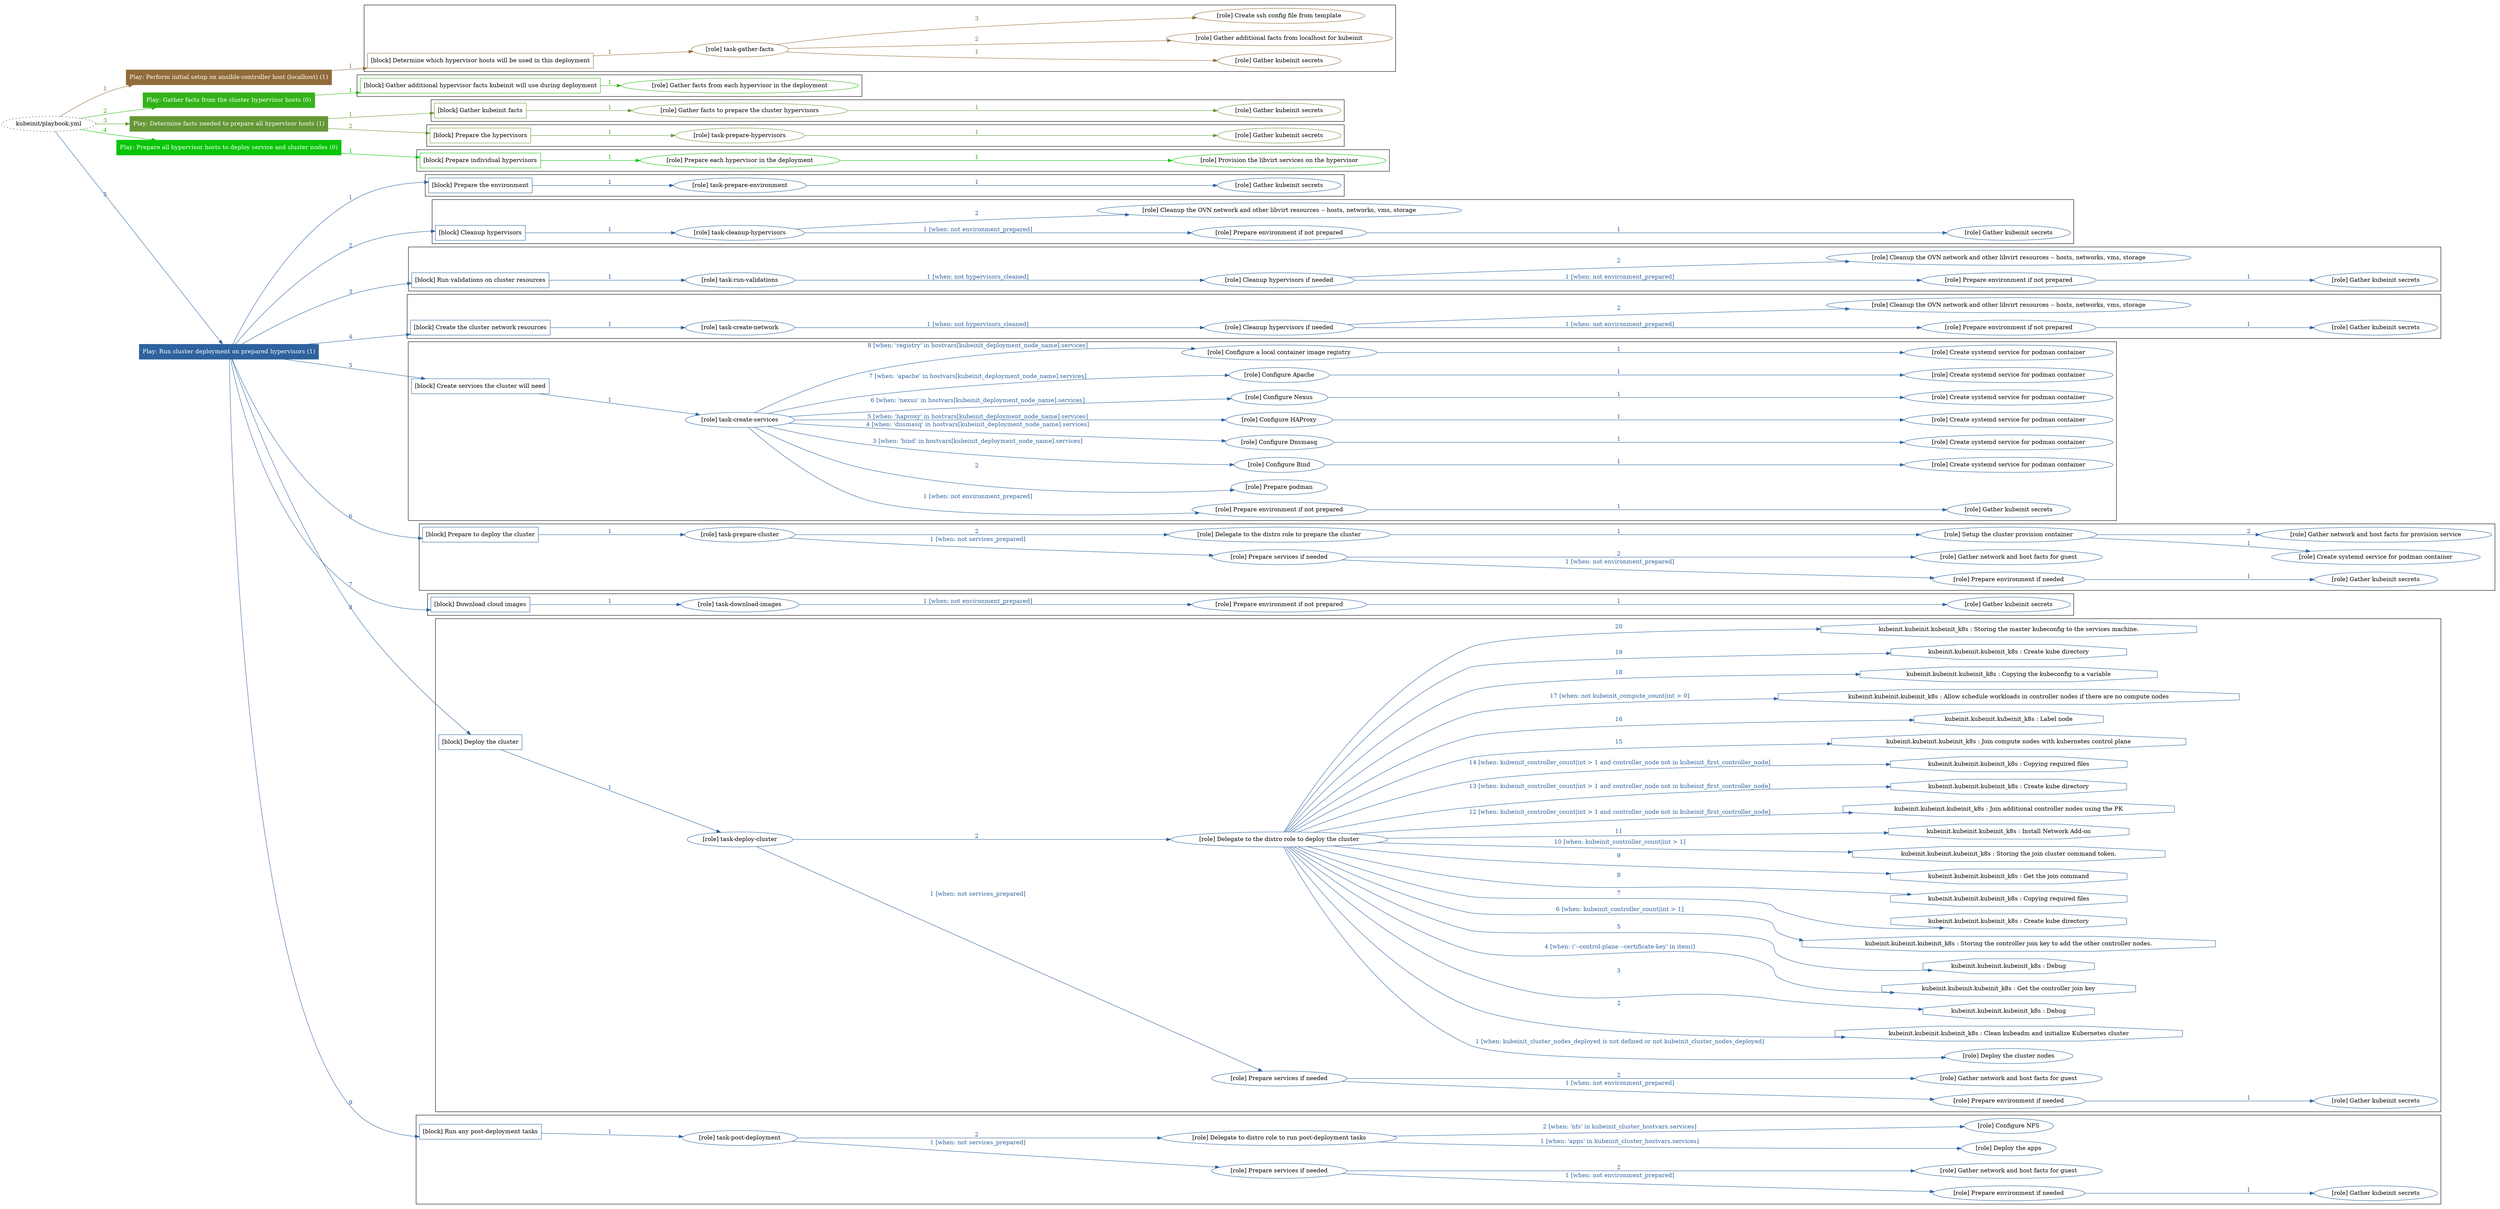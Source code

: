 digraph {
	graph [concentrate=true ordering=in rankdir=LR ratio=fill]
	edge [esep=5 sep=10]
	"kubeinit/playbook.yml" [URL="/home/runner/work/kubeinit/kubeinit/kubeinit/playbook.yml" id=playbook_2669ff1b style=dotted]
	"kubeinit/playbook.yml" -> play_a4f8f4b4 [label="1 " color="#916c3b" fontcolor="#916c3b" id=edge_131df499 labeltooltip="1 " tooltip="1 "]
	subgraph "Play: Perform initial setup on ansible-controller host (localhost) (1)" {
		play_a4f8f4b4 [label="Play: Perform initial setup on ansible-controller host (localhost) (1)" URL="/home/runner/work/kubeinit/kubeinit/kubeinit/playbook.yml" color="#916c3b" fontcolor="#ffffff" id=play_a4f8f4b4 shape=box style=filled tooltip=localhost]
		play_a4f8f4b4 -> block_b06a0865 [label=1 color="#916c3b" fontcolor="#916c3b" id=edge_687eb949 labeltooltip=1 tooltip=1]
		subgraph cluster_block_b06a0865 {
			block_b06a0865 [label="[block] Determine which hypervisor hosts will be used in this deployment" URL="/home/runner/work/kubeinit/kubeinit/kubeinit/playbook.yml" color="#916c3b" id=block_b06a0865 labeltooltip="Determine which hypervisor hosts will be used in this deployment" shape=box tooltip="Determine which hypervisor hosts will be used in this deployment"]
			block_b06a0865 -> role_19dff5d3 [label="1 " color="#916c3b" fontcolor="#916c3b" id=edge_c2cc7034 labeltooltip="1 " tooltip="1 "]
			subgraph "task-gather-facts" {
				role_19dff5d3 [label="[role] task-gather-facts" URL="/home/runner/work/kubeinit/kubeinit/kubeinit/playbook.yml" color="#916c3b" id=role_19dff5d3 tooltip="task-gather-facts"]
				role_19dff5d3 -> role_ca88db0f [label="1 " color="#916c3b" fontcolor="#916c3b" id=edge_1b339a24 labeltooltip="1 " tooltip="1 "]
				subgraph "Gather kubeinit secrets" {
					role_ca88db0f [label="[role] Gather kubeinit secrets" URL="/home/runner/.ansible/collections/ansible_collections/kubeinit/kubeinit/roles/kubeinit_prepare/tasks/build_hypervisors_group.yml" color="#916c3b" id=role_ca88db0f tooltip="Gather kubeinit secrets"]
				}
				role_19dff5d3 -> role_558fa389 [label="2 " color="#916c3b" fontcolor="#916c3b" id=edge_fb09adc7 labeltooltip="2 " tooltip="2 "]
				subgraph "Gather additional facts from localhost for kubeinit" {
					role_558fa389 [label="[role] Gather additional facts from localhost for kubeinit" URL="/home/runner/.ansible/collections/ansible_collections/kubeinit/kubeinit/roles/kubeinit_prepare/tasks/build_hypervisors_group.yml" color="#916c3b" id=role_558fa389 tooltip="Gather additional facts from localhost for kubeinit"]
				}
				role_19dff5d3 -> role_96118f9f [label="3 " color="#916c3b" fontcolor="#916c3b" id=edge_ebf237ff labeltooltip="3 " tooltip="3 "]
				subgraph "Create ssh config file from template" {
					role_96118f9f [label="[role] Create ssh config file from template" URL="/home/runner/.ansible/collections/ansible_collections/kubeinit/kubeinit/roles/kubeinit_prepare/tasks/build_hypervisors_group.yml" color="#916c3b" id=role_96118f9f tooltip="Create ssh config file from template"]
				}
			}
		}
	}
	"kubeinit/playbook.yml" -> play_1f068a47 [label="2 " color="#34b319" fontcolor="#34b319" id=edge_8ab0b066 labeltooltip="2 " tooltip="2 "]
	subgraph "Play: Gather facts from the cluster hypervisor hosts (0)" {
		play_1f068a47 [label="Play: Gather facts from the cluster hypervisor hosts (0)" URL="/home/runner/work/kubeinit/kubeinit/kubeinit/playbook.yml" color="#34b319" fontcolor="#ffffff" id=play_1f068a47 shape=box style=filled tooltip="Play: Gather facts from the cluster hypervisor hosts (0)"]
		play_1f068a47 -> block_20eb6c0a [label=1 color="#34b319" fontcolor="#34b319" id=edge_caba9ae4 labeltooltip=1 tooltip=1]
		subgraph cluster_block_20eb6c0a {
			block_20eb6c0a [label="[block] Gather additional hypervisor facts kubeinit will use during deployment" URL="/home/runner/work/kubeinit/kubeinit/kubeinit/playbook.yml" color="#34b319" id=block_20eb6c0a labeltooltip="Gather additional hypervisor facts kubeinit will use during deployment" shape=box tooltip="Gather additional hypervisor facts kubeinit will use during deployment"]
			block_20eb6c0a -> role_0b61c2a7 [label="1 " color="#34b319" fontcolor="#34b319" id=edge_fc5df4b7 labeltooltip="1 " tooltip="1 "]
			subgraph "Gather facts from each hypervisor in the deployment" {
				role_0b61c2a7 [label="[role] Gather facts from each hypervisor in the deployment" URL="/home/runner/work/kubeinit/kubeinit/kubeinit/playbook.yml" color="#34b319" id=role_0b61c2a7 tooltip="Gather facts from each hypervisor in the deployment"]
			}
		}
	}
	"kubeinit/playbook.yml" -> play_ef14c21a [label="3 " color="#649735" fontcolor="#649735" id=edge_e4c089f0 labeltooltip="3 " tooltip="3 "]
	subgraph "Play: Determine facts needed to prepare all hypervisor hosts (1)" {
		play_ef14c21a [label="Play: Determine facts needed to prepare all hypervisor hosts (1)" URL="/home/runner/work/kubeinit/kubeinit/kubeinit/playbook.yml" color="#649735" fontcolor="#ffffff" id=play_ef14c21a shape=box style=filled tooltip=localhost]
		play_ef14c21a -> block_56635e34 [label=1 color="#649735" fontcolor="#649735" id=edge_a67a5dfb labeltooltip=1 tooltip=1]
		subgraph cluster_block_56635e34 {
			block_56635e34 [label="[block] Gather kubeinit facts" URL="/home/runner/work/kubeinit/kubeinit/kubeinit/playbook.yml" color="#649735" id=block_56635e34 labeltooltip="Gather kubeinit facts" shape=box tooltip="Gather kubeinit facts"]
			block_56635e34 -> role_2cc8d267 [label="1 " color="#649735" fontcolor="#649735" id=edge_9f51fe9a labeltooltip="1 " tooltip="1 "]
			subgraph "Gather facts to prepare the cluster hypervisors" {
				role_2cc8d267 [label="[role] Gather facts to prepare the cluster hypervisors" URL="/home/runner/work/kubeinit/kubeinit/kubeinit/playbook.yml" color="#649735" id=role_2cc8d267 tooltip="Gather facts to prepare the cluster hypervisors"]
				role_2cc8d267 -> role_49158c66 [label="1 " color="#649735" fontcolor="#649735" id=edge_9d26f16f labeltooltip="1 " tooltip="1 "]
				subgraph "Gather kubeinit secrets" {
					role_49158c66 [label="[role] Gather kubeinit secrets" URL="/home/runner/.ansible/collections/ansible_collections/kubeinit/kubeinit/roles/kubeinit_prepare/tasks/gather_kubeinit_facts.yml" color="#649735" id=role_49158c66 tooltip="Gather kubeinit secrets"]
				}
			}
		}
		play_ef14c21a -> block_d40b6f88 [label=2 color="#649735" fontcolor="#649735" id=edge_f38abafa labeltooltip=2 tooltip=2]
		subgraph cluster_block_d40b6f88 {
			block_d40b6f88 [label="[block] Prepare the hypervisors" URL="/home/runner/work/kubeinit/kubeinit/kubeinit/playbook.yml" color="#649735" id=block_d40b6f88 labeltooltip="Prepare the hypervisors" shape=box tooltip="Prepare the hypervisors"]
			block_d40b6f88 -> role_7427a4ee [label="1 " color="#649735" fontcolor="#649735" id=edge_e0a66ac0 labeltooltip="1 " tooltip="1 "]
			subgraph "task-prepare-hypervisors" {
				role_7427a4ee [label="[role] task-prepare-hypervisors" URL="/home/runner/work/kubeinit/kubeinit/kubeinit/playbook.yml" color="#649735" id=role_7427a4ee tooltip="task-prepare-hypervisors"]
				role_7427a4ee -> role_b529be2e [label="1 " color="#649735" fontcolor="#649735" id=edge_664e07e4 labeltooltip="1 " tooltip="1 "]
				subgraph "Gather kubeinit secrets" {
					role_b529be2e [label="[role] Gather kubeinit secrets" URL="/home/runner/.ansible/collections/ansible_collections/kubeinit/kubeinit/roles/kubeinit_prepare/tasks/gather_kubeinit_facts.yml" color="#649735" id=role_b529be2e tooltip="Gather kubeinit secrets"]
				}
			}
		}
	}
	"kubeinit/playbook.yml" -> play_3d0447d6 [label="4 " color="#07c507" fontcolor="#07c507" id=edge_1279fd8c labeltooltip="4 " tooltip="4 "]
	subgraph "Play: Prepare all hypervisor hosts to deploy service and cluster nodes (0)" {
		play_3d0447d6 [label="Play: Prepare all hypervisor hosts to deploy service and cluster nodes (0)" URL="/home/runner/work/kubeinit/kubeinit/kubeinit/playbook.yml" color="#07c507" fontcolor="#ffffff" id=play_3d0447d6 shape=box style=filled tooltip="Play: Prepare all hypervisor hosts to deploy service and cluster nodes (0)"]
		play_3d0447d6 -> block_d793c8a7 [label=1 color="#07c507" fontcolor="#07c507" id=edge_ab1d973d labeltooltip=1 tooltip=1]
		subgraph cluster_block_d793c8a7 {
			block_d793c8a7 [label="[block] Prepare individual hypervisors" URL="/home/runner/work/kubeinit/kubeinit/kubeinit/playbook.yml" color="#07c507" id=block_d793c8a7 labeltooltip="Prepare individual hypervisors" shape=box tooltip="Prepare individual hypervisors"]
			block_d793c8a7 -> role_610da684 [label="1 " color="#07c507" fontcolor="#07c507" id=edge_de85d8c5 labeltooltip="1 " tooltip="1 "]
			subgraph "Prepare each hypervisor in the deployment" {
				role_610da684 [label="[role] Prepare each hypervisor in the deployment" URL="/home/runner/work/kubeinit/kubeinit/kubeinit/playbook.yml" color="#07c507" id=role_610da684 tooltip="Prepare each hypervisor in the deployment"]
				role_610da684 -> role_2c94ba47 [label="1 " color="#07c507" fontcolor="#07c507" id=edge_3680c750 labeltooltip="1 " tooltip="1 "]
				subgraph "Provision the libvirt services on the hypervisor" {
					role_2c94ba47 [label="[role] Provision the libvirt services on the hypervisor" URL="/home/runner/.ansible/collections/ansible_collections/kubeinit/kubeinit/roles/kubeinit_prepare/tasks/prepare_hypervisor.yml" color="#07c507" id=role_2c94ba47 tooltip="Provision the libvirt services on the hypervisor"]
				}
			}
		}
	}
	"kubeinit/playbook.yml" -> play_62de8bfb [label="5 " color="#2e629e" fontcolor="#2e629e" id=edge_e9d49bcf labeltooltip="5 " tooltip="5 "]
	subgraph "Play: Run cluster deployment on prepared hypervisors (1)" {
		play_62de8bfb [label="Play: Run cluster deployment on prepared hypervisors (1)" URL="/home/runner/work/kubeinit/kubeinit/kubeinit/playbook.yml" color="#2e629e" fontcolor="#ffffff" id=play_62de8bfb shape=box style=filled tooltip=localhost]
		play_62de8bfb -> block_63161bac [label=1 color="#2e629e" fontcolor="#2e629e" id=edge_9ba03fb3 labeltooltip=1 tooltip=1]
		subgraph cluster_block_63161bac {
			block_63161bac [label="[block] Prepare the environment" URL="/home/runner/work/kubeinit/kubeinit/kubeinit/playbook.yml" color="#2e629e" id=block_63161bac labeltooltip="Prepare the environment" shape=box tooltip="Prepare the environment"]
			block_63161bac -> role_b9be4d94 [label="1 " color="#2e629e" fontcolor="#2e629e" id=edge_76bbd1e0 labeltooltip="1 " tooltip="1 "]
			subgraph "task-prepare-environment" {
				role_b9be4d94 [label="[role] task-prepare-environment" URL="/home/runner/work/kubeinit/kubeinit/kubeinit/playbook.yml" color="#2e629e" id=role_b9be4d94 tooltip="task-prepare-environment"]
				role_b9be4d94 -> role_417bdf42 [label="1 " color="#2e629e" fontcolor="#2e629e" id=edge_cd82c587 labeltooltip="1 " tooltip="1 "]
				subgraph "Gather kubeinit secrets" {
					role_417bdf42 [label="[role] Gather kubeinit secrets" URL="/home/runner/.ansible/collections/ansible_collections/kubeinit/kubeinit/roles/kubeinit_prepare/tasks/gather_kubeinit_facts.yml" color="#2e629e" id=role_417bdf42 tooltip="Gather kubeinit secrets"]
				}
			}
		}
		play_62de8bfb -> block_a8367ddf [label=2 color="#2e629e" fontcolor="#2e629e" id=edge_d1811dcc labeltooltip=2 tooltip=2]
		subgraph cluster_block_a8367ddf {
			block_a8367ddf [label="[block] Cleanup hypervisors" URL="/home/runner/work/kubeinit/kubeinit/kubeinit/playbook.yml" color="#2e629e" id=block_a8367ddf labeltooltip="Cleanup hypervisors" shape=box tooltip="Cleanup hypervisors"]
			block_a8367ddf -> role_24f7238c [label="1 " color="#2e629e" fontcolor="#2e629e" id=edge_54a02d87 labeltooltip="1 " tooltip="1 "]
			subgraph "task-cleanup-hypervisors" {
				role_24f7238c [label="[role] task-cleanup-hypervisors" URL="/home/runner/work/kubeinit/kubeinit/kubeinit/playbook.yml" color="#2e629e" id=role_24f7238c tooltip="task-cleanup-hypervisors"]
				role_24f7238c -> role_895b4fdf [label="1 [when: not environment_prepared]" color="#2e629e" fontcolor="#2e629e" id=edge_c3b056d6 labeltooltip="1 [when: not environment_prepared]" tooltip="1 [when: not environment_prepared]"]
				subgraph "Prepare environment if not prepared" {
					role_895b4fdf [label="[role] Prepare environment if not prepared" URL="/home/runner/.ansible/collections/ansible_collections/kubeinit/kubeinit/roles/kubeinit_prepare/tasks/cleanup_hypervisors.yml" color="#2e629e" id=role_895b4fdf tooltip="Prepare environment if not prepared"]
					role_895b4fdf -> role_cbafcc3c [label="1 " color="#2e629e" fontcolor="#2e629e" id=edge_d9f816b2 labeltooltip="1 " tooltip="1 "]
					subgraph "Gather kubeinit secrets" {
						role_cbafcc3c [label="[role] Gather kubeinit secrets" URL="/home/runner/.ansible/collections/ansible_collections/kubeinit/kubeinit/roles/kubeinit_prepare/tasks/gather_kubeinit_facts.yml" color="#2e629e" id=role_cbafcc3c tooltip="Gather kubeinit secrets"]
					}
				}
				role_24f7238c -> role_7f8b7668 [label="2 " color="#2e629e" fontcolor="#2e629e" id=edge_1972d82c labeltooltip="2 " tooltip="2 "]
				subgraph "Cleanup the OVN network and other libvirt resources -- hosts, networks, vms, storage" {
					role_7f8b7668 [label="[role] Cleanup the OVN network and other libvirt resources -- hosts, networks, vms, storage" URL="/home/runner/.ansible/collections/ansible_collections/kubeinit/kubeinit/roles/kubeinit_prepare/tasks/cleanup_hypervisors.yml" color="#2e629e" id=role_7f8b7668 tooltip="Cleanup the OVN network and other libvirt resources -- hosts, networks, vms, storage"]
				}
			}
		}
		play_62de8bfb -> block_15ec7858 [label=3 color="#2e629e" fontcolor="#2e629e" id=edge_bf422c77 labeltooltip=3 tooltip=3]
		subgraph cluster_block_15ec7858 {
			block_15ec7858 [label="[block] Run validations on cluster resources" URL="/home/runner/work/kubeinit/kubeinit/kubeinit/playbook.yml" color="#2e629e" id=block_15ec7858 labeltooltip="Run validations on cluster resources" shape=box tooltip="Run validations on cluster resources"]
			block_15ec7858 -> role_48027470 [label="1 " color="#2e629e" fontcolor="#2e629e" id=edge_330abfb4 labeltooltip="1 " tooltip="1 "]
			subgraph "task-run-validations" {
				role_48027470 [label="[role] task-run-validations" URL="/home/runner/work/kubeinit/kubeinit/kubeinit/playbook.yml" color="#2e629e" id=role_48027470 tooltip="task-run-validations"]
				role_48027470 -> role_9904ae9a [label="1 [when: not hypervisors_cleaned]" color="#2e629e" fontcolor="#2e629e" id=edge_b4ccdd28 labeltooltip="1 [when: not hypervisors_cleaned]" tooltip="1 [when: not hypervisors_cleaned]"]
				subgraph "Cleanup hypervisors if needed" {
					role_9904ae9a [label="[role] Cleanup hypervisors if needed" URL="/home/runner/.ansible/collections/ansible_collections/kubeinit/kubeinit/roles/kubeinit_validations/tasks/main.yml" color="#2e629e" id=role_9904ae9a tooltip="Cleanup hypervisors if needed"]
					role_9904ae9a -> role_14eece0b [label="1 [when: not environment_prepared]" color="#2e629e" fontcolor="#2e629e" id=edge_6f485455 labeltooltip="1 [when: not environment_prepared]" tooltip="1 [when: not environment_prepared]"]
					subgraph "Prepare environment if not prepared" {
						role_14eece0b [label="[role] Prepare environment if not prepared" URL="/home/runner/.ansible/collections/ansible_collections/kubeinit/kubeinit/roles/kubeinit_prepare/tasks/cleanup_hypervisors.yml" color="#2e629e" id=role_14eece0b tooltip="Prepare environment if not prepared"]
						role_14eece0b -> role_5d831692 [label="1 " color="#2e629e" fontcolor="#2e629e" id=edge_8a76f48f labeltooltip="1 " tooltip="1 "]
						subgraph "Gather kubeinit secrets" {
							role_5d831692 [label="[role] Gather kubeinit secrets" URL="/home/runner/.ansible/collections/ansible_collections/kubeinit/kubeinit/roles/kubeinit_prepare/tasks/gather_kubeinit_facts.yml" color="#2e629e" id=role_5d831692 tooltip="Gather kubeinit secrets"]
						}
					}
					role_9904ae9a -> role_5750859d [label="2 " color="#2e629e" fontcolor="#2e629e" id=edge_aa28b0ef labeltooltip="2 " tooltip="2 "]
					subgraph "Cleanup the OVN network and other libvirt resources -- hosts, networks, vms, storage" {
						role_5750859d [label="[role] Cleanup the OVN network and other libvirt resources -- hosts, networks, vms, storage" URL="/home/runner/.ansible/collections/ansible_collections/kubeinit/kubeinit/roles/kubeinit_prepare/tasks/cleanup_hypervisors.yml" color="#2e629e" id=role_5750859d tooltip="Cleanup the OVN network and other libvirt resources -- hosts, networks, vms, storage"]
					}
				}
			}
		}
		play_62de8bfb -> block_de9a87b8 [label=4 color="#2e629e" fontcolor="#2e629e" id=edge_9e9f767c labeltooltip=4 tooltip=4]
		subgraph cluster_block_de9a87b8 {
			block_de9a87b8 [label="[block] Create the cluster network resources" URL="/home/runner/work/kubeinit/kubeinit/kubeinit/playbook.yml" color="#2e629e" id=block_de9a87b8 labeltooltip="Create the cluster network resources" shape=box tooltip="Create the cluster network resources"]
			block_de9a87b8 -> role_efcdc17b [label="1 " color="#2e629e" fontcolor="#2e629e" id=edge_fce5c4e8 labeltooltip="1 " tooltip="1 "]
			subgraph "task-create-network" {
				role_efcdc17b [label="[role] task-create-network" URL="/home/runner/work/kubeinit/kubeinit/kubeinit/playbook.yml" color="#2e629e" id=role_efcdc17b tooltip="task-create-network"]
				role_efcdc17b -> role_fed47b04 [label="1 [when: not hypervisors_cleaned]" color="#2e629e" fontcolor="#2e629e" id=edge_ff4a12a5 labeltooltip="1 [when: not hypervisors_cleaned]" tooltip="1 [when: not hypervisors_cleaned]"]
				subgraph "Cleanup hypervisors if needed" {
					role_fed47b04 [label="[role] Cleanup hypervisors if needed" URL="/home/runner/.ansible/collections/ansible_collections/kubeinit/kubeinit/roles/kubeinit_libvirt/tasks/create_network.yml" color="#2e629e" id=role_fed47b04 tooltip="Cleanup hypervisors if needed"]
					role_fed47b04 -> role_252172f1 [label="1 [when: not environment_prepared]" color="#2e629e" fontcolor="#2e629e" id=edge_55a04eee labeltooltip="1 [when: not environment_prepared]" tooltip="1 [when: not environment_prepared]"]
					subgraph "Prepare environment if not prepared" {
						role_252172f1 [label="[role] Prepare environment if not prepared" URL="/home/runner/.ansible/collections/ansible_collections/kubeinit/kubeinit/roles/kubeinit_prepare/tasks/cleanup_hypervisors.yml" color="#2e629e" id=role_252172f1 tooltip="Prepare environment if not prepared"]
						role_252172f1 -> role_dd52969f [label="1 " color="#2e629e" fontcolor="#2e629e" id=edge_abd859f6 labeltooltip="1 " tooltip="1 "]
						subgraph "Gather kubeinit secrets" {
							role_dd52969f [label="[role] Gather kubeinit secrets" URL="/home/runner/.ansible/collections/ansible_collections/kubeinit/kubeinit/roles/kubeinit_prepare/tasks/gather_kubeinit_facts.yml" color="#2e629e" id=role_dd52969f tooltip="Gather kubeinit secrets"]
						}
					}
					role_fed47b04 -> role_95ccd8af [label="2 " color="#2e629e" fontcolor="#2e629e" id=edge_b92d47a6 labeltooltip="2 " tooltip="2 "]
					subgraph "Cleanup the OVN network and other libvirt resources -- hosts, networks, vms, storage" {
						role_95ccd8af [label="[role] Cleanup the OVN network and other libvirt resources -- hosts, networks, vms, storage" URL="/home/runner/.ansible/collections/ansible_collections/kubeinit/kubeinit/roles/kubeinit_prepare/tasks/cleanup_hypervisors.yml" color="#2e629e" id=role_95ccd8af tooltip="Cleanup the OVN network and other libvirt resources -- hosts, networks, vms, storage"]
					}
				}
			}
		}
		play_62de8bfb -> block_ee0fbee3 [label=5 color="#2e629e" fontcolor="#2e629e" id=edge_7248aebf labeltooltip=5 tooltip=5]
		subgraph cluster_block_ee0fbee3 {
			block_ee0fbee3 [label="[block] Create services the cluster will need" URL="/home/runner/work/kubeinit/kubeinit/kubeinit/playbook.yml" color="#2e629e" id=block_ee0fbee3 labeltooltip="Create services the cluster will need" shape=box tooltip="Create services the cluster will need"]
			block_ee0fbee3 -> role_8fb6fe14 [label="1 " color="#2e629e" fontcolor="#2e629e" id=edge_79d155d2 labeltooltip="1 " tooltip="1 "]
			subgraph "task-create-services" {
				role_8fb6fe14 [label="[role] task-create-services" URL="/home/runner/work/kubeinit/kubeinit/kubeinit/playbook.yml" color="#2e629e" id=role_8fb6fe14 tooltip="task-create-services"]
				role_8fb6fe14 -> role_26b30e04 [label="1 [when: not environment_prepared]" color="#2e629e" fontcolor="#2e629e" id=edge_95ec47dc labeltooltip="1 [when: not environment_prepared]" tooltip="1 [when: not environment_prepared]"]
				subgraph "Prepare environment if not prepared" {
					role_26b30e04 [label="[role] Prepare environment if not prepared" URL="/home/runner/.ansible/collections/ansible_collections/kubeinit/kubeinit/roles/kubeinit_services/tasks/main.yml" color="#2e629e" id=role_26b30e04 tooltip="Prepare environment if not prepared"]
					role_26b30e04 -> role_0ab7b721 [label="1 " color="#2e629e" fontcolor="#2e629e" id=edge_fa06a89b labeltooltip="1 " tooltip="1 "]
					subgraph "Gather kubeinit secrets" {
						role_0ab7b721 [label="[role] Gather kubeinit secrets" URL="/home/runner/.ansible/collections/ansible_collections/kubeinit/kubeinit/roles/kubeinit_prepare/tasks/gather_kubeinit_facts.yml" color="#2e629e" id=role_0ab7b721 tooltip="Gather kubeinit secrets"]
					}
				}
				role_8fb6fe14 -> role_f32af3f5 [label="2 " color="#2e629e" fontcolor="#2e629e" id=edge_995af9ba labeltooltip="2 " tooltip="2 "]
				subgraph "Prepare podman" {
					role_f32af3f5 [label="[role] Prepare podman" URL="/home/runner/.ansible/collections/ansible_collections/kubeinit/kubeinit/roles/kubeinit_services/tasks/00_create_service_pod.yml" color="#2e629e" id=role_f32af3f5 tooltip="Prepare podman"]
				}
				role_8fb6fe14 -> role_4f1ff0b3 [label="3 [when: 'bind' in hostvars[kubeinit_deployment_node_name].services]" color="#2e629e" fontcolor="#2e629e" id=edge_e1c0a1cd labeltooltip="3 [when: 'bind' in hostvars[kubeinit_deployment_node_name].services]" tooltip="3 [when: 'bind' in hostvars[kubeinit_deployment_node_name].services]"]
				subgraph "Configure Bind" {
					role_4f1ff0b3 [label="[role] Configure Bind" URL="/home/runner/.ansible/collections/ansible_collections/kubeinit/kubeinit/roles/kubeinit_services/tasks/start_services_containers.yml" color="#2e629e" id=role_4f1ff0b3 tooltip="Configure Bind"]
					role_4f1ff0b3 -> role_5340a6f1 [label="1 " color="#2e629e" fontcolor="#2e629e" id=edge_e91e7799 labeltooltip="1 " tooltip="1 "]
					subgraph "Create systemd service for podman container" {
						role_5340a6f1 [label="[role] Create systemd service for podman container" URL="/home/runner/.ansible/collections/ansible_collections/kubeinit/kubeinit/roles/kubeinit_bind/tasks/main.yml" color="#2e629e" id=role_5340a6f1 tooltip="Create systemd service for podman container"]
					}
				}
				role_8fb6fe14 -> role_aea1f2e7 [label="4 [when: 'dnsmasq' in hostvars[kubeinit_deployment_node_name].services]" color="#2e629e" fontcolor="#2e629e" id=edge_649be787 labeltooltip="4 [when: 'dnsmasq' in hostvars[kubeinit_deployment_node_name].services]" tooltip="4 [when: 'dnsmasq' in hostvars[kubeinit_deployment_node_name].services]"]
				subgraph "Configure Dnsmasq" {
					role_aea1f2e7 [label="[role] Configure Dnsmasq" URL="/home/runner/.ansible/collections/ansible_collections/kubeinit/kubeinit/roles/kubeinit_services/tasks/start_services_containers.yml" color="#2e629e" id=role_aea1f2e7 tooltip="Configure Dnsmasq"]
					role_aea1f2e7 -> role_3977f2cc [label="1 " color="#2e629e" fontcolor="#2e629e" id=edge_3fdd0382 labeltooltip="1 " tooltip="1 "]
					subgraph "Create systemd service for podman container" {
						role_3977f2cc [label="[role] Create systemd service for podman container" URL="/home/runner/.ansible/collections/ansible_collections/kubeinit/kubeinit/roles/kubeinit_dnsmasq/tasks/main.yml" color="#2e629e" id=role_3977f2cc tooltip="Create systemd service for podman container"]
					}
				}
				role_8fb6fe14 -> role_d8edd365 [label="5 [when: 'haproxy' in hostvars[kubeinit_deployment_node_name].services]" color="#2e629e" fontcolor="#2e629e" id=edge_8f13b704 labeltooltip="5 [when: 'haproxy' in hostvars[kubeinit_deployment_node_name].services]" tooltip="5 [when: 'haproxy' in hostvars[kubeinit_deployment_node_name].services]"]
				subgraph "Configure HAProxy" {
					role_d8edd365 [label="[role] Configure HAProxy" URL="/home/runner/.ansible/collections/ansible_collections/kubeinit/kubeinit/roles/kubeinit_services/tasks/start_services_containers.yml" color="#2e629e" id=role_d8edd365 tooltip="Configure HAProxy"]
					role_d8edd365 -> role_be64d64c [label="1 " color="#2e629e" fontcolor="#2e629e" id=edge_398ede25 labeltooltip="1 " tooltip="1 "]
					subgraph "Create systemd service for podman container" {
						role_be64d64c [label="[role] Create systemd service for podman container" URL="/home/runner/.ansible/collections/ansible_collections/kubeinit/kubeinit/roles/kubeinit_haproxy/tasks/main.yml" color="#2e629e" id=role_be64d64c tooltip="Create systemd service for podman container"]
					}
				}
				role_8fb6fe14 -> role_7b9bf5c6 [label="6 [when: 'nexus' in hostvars[kubeinit_deployment_node_name].services]" color="#2e629e" fontcolor="#2e629e" id=edge_2c26516c labeltooltip="6 [when: 'nexus' in hostvars[kubeinit_deployment_node_name].services]" tooltip="6 [when: 'nexus' in hostvars[kubeinit_deployment_node_name].services]"]
				subgraph "Configure Nexus" {
					role_7b9bf5c6 [label="[role] Configure Nexus" URL="/home/runner/.ansible/collections/ansible_collections/kubeinit/kubeinit/roles/kubeinit_services/tasks/start_services_containers.yml" color="#2e629e" id=role_7b9bf5c6 tooltip="Configure Nexus"]
					role_7b9bf5c6 -> role_70e00332 [label="1 " color="#2e629e" fontcolor="#2e629e" id=edge_4f0237d8 labeltooltip="1 " tooltip="1 "]
					subgraph "Create systemd service for podman container" {
						role_70e00332 [label="[role] Create systemd service for podman container" URL="/home/runner/.ansible/collections/ansible_collections/kubeinit/kubeinit/roles/kubeinit_nexus/tasks/main.yml" color="#2e629e" id=role_70e00332 tooltip="Create systemd service for podman container"]
					}
				}
				role_8fb6fe14 -> role_958cdea7 [label="7 [when: 'apache' in hostvars[kubeinit_deployment_node_name].services]" color="#2e629e" fontcolor="#2e629e" id=edge_18553b5a labeltooltip="7 [when: 'apache' in hostvars[kubeinit_deployment_node_name].services]" tooltip="7 [when: 'apache' in hostvars[kubeinit_deployment_node_name].services]"]
				subgraph "Configure Apache" {
					role_958cdea7 [label="[role] Configure Apache" URL="/home/runner/.ansible/collections/ansible_collections/kubeinit/kubeinit/roles/kubeinit_services/tasks/start_services_containers.yml" color="#2e629e" id=role_958cdea7 tooltip="Configure Apache"]
					role_958cdea7 -> role_1e84b05b [label="1 " color="#2e629e" fontcolor="#2e629e" id=edge_3de767a2 labeltooltip="1 " tooltip="1 "]
					subgraph "Create systemd service for podman container" {
						role_1e84b05b [label="[role] Create systemd service for podman container" URL="/home/runner/.ansible/collections/ansible_collections/kubeinit/kubeinit/roles/kubeinit_apache/tasks/main.yml" color="#2e629e" id=role_1e84b05b tooltip="Create systemd service for podman container"]
					}
				}
				role_8fb6fe14 -> role_1236a868 [label="8 [when: 'registry' in hostvars[kubeinit_deployment_node_name].services]" color="#2e629e" fontcolor="#2e629e" id=edge_15f8c5b9 labeltooltip="8 [when: 'registry' in hostvars[kubeinit_deployment_node_name].services]" tooltip="8 [when: 'registry' in hostvars[kubeinit_deployment_node_name].services]"]
				subgraph "Configure a local container image registry" {
					role_1236a868 [label="[role] Configure a local container image registry" URL="/home/runner/.ansible/collections/ansible_collections/kubeinit/kubeinit/roles/kubeinit_services/tasks/start_services_containers.yml" color="#2e629e" id=role_1236a868 tooltip="Configure a local container image registry"]
					role_1236a868 -> role_f8724371 [label="1 " color="#2e629e" fontcolor="#2e629e" id=edge_7cb00be6 labeltooltip="1 " tooltip="1 "]
					subgraph "Create systemd service for podman container" {
						role_f8724371 [label="[role] Create systemd service for podman container" URL="/home/runner/.ansible/collections/ansible_collections/kubeinit/kubeinit/roles/kubeinit_registry/tasks/main.yml" color="#2e629e" id=role_f8724371 tooltip="Create systemd service for podman container"]
					}
				}
			}
		}
		play_62de8bfb -> block_33116e91 [label=6 color="#2e629e" fontcolor="#2e629e" id=edge_7009b609 labeltooltip=6 tooltip=6]
		subgraph cluster_block_33116e91 {
			block_33116e91 [label="[block] Prepare to deploy the cluster" URL="/home/runner/work/kubeinit/kubeinit/kubeinit/playbook.yml" color="#2e629e" id=block_33116e91 labeltooltip="Prepare to deploy the cluster" shape=box tooltip="Prepare to deploy the cluster"]
			block_33116e91 -> role_68268cba [label="1 " color="#2e629e" fontcolor="#2e629e" id=edge_44b07cbe labeltooltip="1 " tooltip="1 "]
			subgraph "task-prepare-cluster" {
				role_68268cba [label="[role] task-prepare-cluster" URL="/home/runner/work/kubeinit/kubeinit/kubeinit/playbook.yml" color="#2e629e" id=role_68268cba tooltip="task-prepare-cluster"]
				role_68268cba -> role_9ce3e856 [label="1 [when: not services_prepared]" color="#2e629e" fontcolor="#2e629e" id=edge_bbe7674e labeltooltip="1 [when: not services_prepared]" tooltip="1 [when: not services_prepared]"]
				subgraph "Prepare services if needed" {
					role_9ce3e856 [label="[role] Prepare services if needed" URL="/home/runner/.ansible/collections/ansible_collections/kubeinit/kubeinit/roles/kubeinit_prepare/tasks/prepare_cluster.yml" color="#2e629e" id=role_9ce3e856 tooltip="Prepare services if needed"]
					role_9ce3e856 -> role_6c9b4adb [label="1 [when: not environment_prepared]" color="#2e629e" fontcolor="#2e629e" id=edge_9e79b54c labeltooltip="1 [when: not environment_prepared]" tooltip="1 [when: not environment_prepared]"]
					subgraph "Prepare environment if needed" {
						role_6c9b4adb [label="[role] Prepare environment if needed" URL="/home/runner/.ansible/collections/ansible_collections/kubeinit/kubeinit/roles/kubeinit_services/tasks/prepare_services.yml" color="#2e629e" id=role_6c9b4adb tooltip="Prepare environment if needed"]
						role_6c9b4adb -> role_44cb0072 [label="1 " color="#2e629e" fontcolor="#2e629e" id=edge_c91a7137 labeltooltip="1 " tooltip="1 "]
						subgraph "Gather kubeinit secrets" {
							role_44cb0072 [label="[role] Gather kubeinit secrets" URL="/home/runner/.ansible/collections/ansible_collections/kubeinit/kubeinit/roles/kubeinit_prepare/tasks/gather_kubeinit_facts.yml" color="#2e629e" id=role_44cb0072 tooltip="Gather kubeinit secrets"]
						}
					}
					role_9ce3e856 -> role_f189a5e1 [label="2 " color="#2e629e" fontcolor="#2e629e" id=edge_9080576b labeltooltip="2 " tooltip="2 "]
					subgraph "Gather network and host facts for guest" {
						role_f189a5e1 [label="[role] Gather network and host facts for guest" URL="/home/runner/.ansible/collections/ansible_collections/kubeinit/kubeinit/roles/kubeinit_services/tasks/prepare_services.yml" color="#2e629e" id=role_f189a5e1 tooltip="Gather network and host facts for guest"]
					}
				}
				role_68268cba -> role_44a86e42 [label="2 " color="#2e629e" fontcolor="#2e629e" id=edge_5df27368 labeltooltip="2 " tooltip="2 "]
				subgraph "Delegate to the distro role to prepare the cluster" {
					role_44a86e42 [label="[role] Delegate to the distro role to prepare the cluster" URL="/home/runner/.ansible/collections/ansible_collections/kubeinit/kubeinit/roles/kubeinit_prepare/tasks/prepare_cluster.yml" color="#2e629e" id=role_44a86e42 tooltip="Delegate to the distro role to prepare the cluster"]
					role_44a86e42 -> role_506cd1d3 [label="1 " color="#2e629e" fontcolor="#2e629e" id=edge_01f71692 labeltooltip="1 " tooltip="1 "]
					subgraph "Setup the cluster provision container" {
						role_506cd1d3 [label="[role] Setup the cluster provision container" URL="/home/runner/.ansible/collections/ansible_collections/kubeinit/kubeinit/roles/kubeinit_k8s/tasks/prepare_cluster.yml" color="#2e629e" id=role_506cd1d3 tooltip="Setup the cluster provision container"]
						role_506cd1d3 -> role_99cd3ef8 [label="1 " color="#2e629e" fontcolor="#2e629e" id=edge_82d9a078 labeltooltip="1 " tooltip="1 "]
						subgraph "Create systemd service for podman container" {
							role_99cd3ef8 [label="[role] Create systemd service for podman container" URL="/home/runner/.ansible/collections/ansible_collections/kubeinit/kubeinit/roles/kubeinit_services/tasks/create_provision_container.yml" color="#2e629e" id=role_99cd3ef8 tooltip="Create systemd service for podman container"]
						}
						role_506cd1d3 -> role_937be928 [label="2 " color="#2e629e" fontcolor="#2e629e" id=edge_230de9f8 labeltooltip="2 " tooltip="2 "]
						subgraph "Gather network and host facts for provision service" {
							role_937be928 [label="[role] Gather network and host facts for provision service" URL="/home/runner/.ansible/collections/ansible_collections/kubeinit/kubeinit/roles/kubeinit_services/tasks/create_provision_container.yml" color="#2e629e" id=role_937be928 tooltip="Gather network and host facts for provision service"]
						}
					}
				}
			}
		}
		play_62de8bfb -> block_0eb10510 [label=7 color="#2e629e" fontcolor="#2e629e" id=edge_70acf685 labeltooltip=7 tooltip=7]
		subgraph cluster_block_0eb10510 {
			block_0eb10510 [label="[block] Download cloud images" URL="/home/runner/work/kubeinit/kubeinit/kubeinit/playbook.yml" color="#2e629e" id=block_0eb10510 labeltooltip="Download cloud images" shape=box tooltip="Download cloud images"]
			block_0eb10510 -> role_75ea5677 [label="1 " color="#2e629e" fontcolor="#2e629e" id=edge_5ddb0579 labeltooltip="1 " tooltip="1 "]
			subgraph "task-download-images" {
				role_75ea5677 [label="[role] task-download-images" URL="/home/runner/work/kubeinit/kubeinit/kubeinit/playbook.yml" color="#2e629e" id=role_75ea5677 tooltip="task-download-images"]
				role_75ea5677 -> role_978c9f26 [label="1 [when: not environment_prepared]" color="#2e629e" fontcolor="#2e629e" id=edge_7021e65f labeltooltip="1 [when: not environment_prepared]" tooltip="1 [when: not environment_prepared]"]
				subgraph "Prepare environment if not prepared" {
					role_978c9f26 [label="[role] Prepare environment if not prepared" URL="/home/runner/.ansible/collections/ansible_collections/kubeinit/kubeinit/roles/kubeinit_libvirt/tasks/download_cloud_images.yml" color="#2e629e" id=role_978c9f26 tooltip="Prepare environment if not prepared"]
					role_978c9f26 -> role_4d8733b4 [label="1 " color="#2e629e" fontcolor="#2e629e" id=edge_226920a3 labeltooltip="1 " tooltip="1 "]
					subgraph "Gather kubeinit secrets" {
						role_4d8733b4 [label="[role] Gather kubeinit secrets" URL="/home/runner/.ansible/collections/ansible_collections/kubeinit/kubeinit/roles/kubeinit_prepare/tasks/gather_kubeinit_facts.yml" color="#2e629e" id=role_4d8733b4 tooltip="Gather kubeinit secrets"]
					}
				}
			}
		}
		play_62de8bfb -> block_3c1218e7 [label=8 color="#2e629e" fontcolor="#2e629e" id=edge_2f584f30 labeltooltip=8 tooltip=8]
		subgraph cluster_block_3c1218e7 {
			block_3c1218e7 [label="[block] Deploy the cluster" URL="/home/runner/work/kubeinit/kubeinit/kubeinit/playbook.yml" color="#2e629e" id=block_3c1218e7 labeltooltip="Deploy the cluster" shape=box tooltip="Deploy the cluster"]
			block_3c1218e7 -> role_25ef0c1a [label="1 " color="#2e629e" fontcolor="#2e629e" id=edge_0e17b82d labeltooltip="1 " tooltip="1 "]
			subgraph "task-deploy-cluster" {
				role_25ef0c1a [label="[role] task-deploy-cluster" URL="/home/runner/work/kubeinit/kubeinit/kubeinit/playbook.yml" color="#2e629e" id=role_25ef0c1a tooltip="task-deploy-cluster"]
				role_25ef0c1a -> role_eccc6750 [label="1 [when: not services_prepared]" color="#2e629e" fontcolor="#2e629e" id=edge_ae0dba8b labeltooltip="1 [when: not services_prepared]" tooltip="1 [when: not services_prepared]"]
				subgraph "Prepare services if needed" {
					role_eccc6750 [label="[role] Prepare services if needed" URL="/home/runner/.ansible/collections/ansible_collections/kubeinit/kubeinit/roles/kubeinit_prepare/tasks/deploy_cluster.yml" color="#2e629e" id=role_eccc6750 tooltip="Prepare services if needed"]
					role_eccc6750 -> role_890eaed3 [label="1 [when: not environment_prepared]" color="#2e629e" fontcolor="#2e629e" id=edge_991dbac0 labeltooltip="1 [when: not environment_prepared]" tooltip="1 [when: not environment_prepared]"]
					subgraph "Prepare environment if needed" {
						role_890eaed3 [label="[role] Prepare environment if needed" URL="/home/runner/.ansible/collections/ansible_collections/kubeinit/kubeinit/roles/kubeinit_services/tasks/prepare_services.yml" color="#2e629e" id=role_890eaed3 tooltip="Prepare environment if needed"]
						role_890eaed3 -> role_a52bbc43 [label="1 " color="#2e629e" fontcolor="#2e629e" id=edge_6a2b1d54 labeltooltip="1 " tooltip="1 "]
						subgraph "Gather kubeinit secrets" {
							role_a52bbc43 [label="[role] Gather kubeinit secrets" URL="/home/runner/.ansible/collections/ansible_collections/kubeinit/kubeinit/roles/kubeinit_prepare/tasks/gather_kubeinit_facts.yml" color="#2e629e" id=role_a52bbc43 tooltip="Gather kubeinit secrets"]
						}
					}
					role_eccc6750 -> role_c8e35b9a [label="2 " color="#2e629e" fontcolor="#2e629e" id=edge_a2c61777 labeltooltip="2 " tooltip="2 "]
					subgraph "Gather network and host facts for guest" {
						role_c8e35b9a [label="[role] Gather network and host facts for guest" URL="/home/runner/.ansible/collections/ansible_collections/kubeinit/kubeinit/roles/kubeinit_services/tasks/prepare_services.yml" color="#2e629e" id=role_c8e35b9a tooltip="Gather network and host facts for guest"]
					}
				}
				role_25ef0c1a -> role_02b21459 [label="2 " color="#2e629e" fontcolor="#2e629e" id=edge_c1405225 labeltooltip="2 " tooltip="2 "]
				subgraph "Delegate to the distro role to deploy the cluster" {
					role_02b21459 [label="[role] Delegate to the distro role to deploy the cluster" URL="/home/runner/.ansible/collections/ansible_collections/kubeinit/kubeinit/roles/kubeinit_prepare/tasks/deploy_cluster.yml" color="#2e629e" id=role_02b21459 tooltip="Delegate to the distro role to deploy the cluster"]
					role_02b21459 -> role_e5198e27 [label="1 [when: kubeinit_cluster_nodes_deployed is not defined or not kubeinit_cluster_nodes_deployed]" color="#2e629e" fontcolor="#2e629e" id=edge_bfe12ce6 labeltooltip="1 [when: kubeinit_cluster_nodes_deployed is not defined or not kubeinit_cluster_nodes_deployed]" tooltip="1 [when: kubeinit_cluster_nodes_deployed is not defined or not kubeinit_cluster_nodes_deployed]"]
					subgraph "Deploy the cluster nodes" {
						role_e5198e27 [label="[role] Deploy the cluster nodes" URL="/home/runner/.ansible/collections/ansible_collections/kubeinit/kubeinit/roles/kubeinit_k8s/tasks/main.yml" color="#2e629e" id=role_e5198e27 tooltip="Deploy the cluster nodes"]
					}
					task_862a295b [label="kubeinit.kubeinit.kubeinit_k8s : Clean kubeadm and initialize Kubernetes cluster" URL="/home/runner/.ansible/collections/ansible_collections/kubeinit/kubeinit/roles/kubeinit_k8s/tasks/main.yml" color="#2e629e" id=task_862a295b shape=octagon tooltip="kubeinit.kubeinit.kubeinit_k8s : Clean kubeadm and initialize Kubernetes cluster"]
					role_02b21459 -> task_862a295b [label="2 " color="#2e629e" fontcolor="#2e629e" id=edge_1031f635 labeltooltip="2 " tooltip="2 "]
					task_adaeccfc [label="kubeinit.kubeinit.kubeinit_k8s : Debug" URL="/home/runner/.ansible/collections/ansible_collections/kubeinit/kubeinit/roles/kubeinit_k8s/tasks/main.yml" color="#2e629e" id=task_adaeccfc shape=octagon tooltip="kubeinit.kubeinit.kubeinit_k8s : Debug"]
					role_02b21459 -> task_adaeccfc [label="3 " color="#2e629e" fontcolor="#2e629e" id=edge_b4318b21 labeltooltip="3 " tooltip="3 "]
					task_5fe16054 [label="kubeinit.kubeinit.kubeinit_k8s : Get the controller join key" URL="/home/runner/.ansible/collections/ansible_collections/kubeinit/kubeinit/roles/kubeinit_k8s/tasks/main.yml" color="#2e629e" id=task_5fe16054 shape=octagon tooltip="kubeinit.kubeinit.kubeinit_k8s : Get the controller join key"]
					role_02b21459 -> task_5fe16054 [label="4 [when: ('--control-plane --certificate-key' in item)]" color="#2e629e" fontcolor="#2e629e" id=edge_fadbece5 labeltooltip="4 [when: ('--control-plane --certificate-key' in item)]" tooltip="4 [when: ('--control-plane --certificate-key' in item)]"]
					task_64cc8850 [label="kubeinit.kubeinit.kubeinit_k8s : Debug" URL="/home/runner/.ansible/collections/ansible_collections/kubeinit/kubeinit/roles/kubeinit_k8s/tasks/main.yml" color="#2e629e" id=task_64cc8850 shape=octagon tooltip="kubeinit.kubeinit.kubeinit_k8s : Debug"]
					role_02b21459 -> task_64cc8850 [label="5 " color="#2e629e" fontcolor="#2e629e" id=edge_cd4a4c87 labeltooltip="5 " tooltip="5 "]
					task_a76e1940 [label="kubeinit.kubeinit.kubeinit_k8s : Storing the controller join key to add the other controller nodes." URL="/home/runner/.ansible/collections/ansible_collections/kubeinit/kubeinit/roles/kubeinit_k8s/tasks/main.yml" color="#2e629e" id=task_a76e1940 shape=octagon tooltip="kubeinit.kubeinit.kubeinit_k8s : Storing the controller join key to add the other controller nodes."]
					role_02b21459 -> task_a76e1940 [label="6 [when: kubeinit_controller_count|int > 1]" color="#2e629e" fontcolor="#2e629e" id=edge_40d434b8 labeltooltip="6 [when: kubeinit_controller_count|int > 1]" tooltip="6 [when: kubeinit_controller_count|int > 1]"]
					task_9d169249 [label="kubeinit.kubeinit.kubeinit_k8s : Create kube directory" URL="/home/runner/.ansible/collections/ansible_collections/kubeinit/kubeinit/roles/kubeinit_k8s/tasks/main.yml" color="#2e629e" id=task_9d169249 shape=octagon tooltip="kubeinit.kubeinit.kubeinit_k8s : Create kube directory"]
					role_02b21459 -> task_9d169249 [label="7 " color="#2e629e" fontcolor="#2e629e" id=edge_e9b81a02 labeltooltip="7 " tooltip="7 "]
					task_7dcf4846 [label="kubeinit.kubeinit.kubeinit_k8s : Copying required files" URL="/home/runner/.ansible/collections/ansible_collections/kubeinit/kubeinit/roles/kubeinit_k8s/tasks/main.yml" color="#2e629e" id=task_7dcf4846 shape=octagon tooltip="kubeinit.kubeinit.kubeinit_k8s : Copying required files"]
					role_02b21459 -> task_7dcf4846 [label="8 " color="#2e629e" fontcolor="#2e629e" id=edge_968568e8 labeltooltip="8 " tooltip="8 "]
					task_5b41448b [label="kubeinit.kubeinit.kubeinit_k8s : Get the join command" URL="/home/runner/.ansible/collections/ansible_collections/kubeinit/kubeinit/roles/kubeinit_k8s/tasks/main.yml" color="#2e629e" id=task_5b41448b shape=octagon tooltip="kubeinit.kubeinit.kubeinit_k8s : Get the join command"]
					role_02b21459 -> task_5b41448b [label="9 " color="#2e629e" fontcolor="#2e629e" id=edge_fb6975f6 labeltooltip="9 " tooltip="9 "]
					task_0f73f897 [label="kubeinit.kubeinit.kubeinit_k8s : Storing the join cluster command token." URL="/home/runner/.ansible/collections/ansible_collections/kubeinit/kubeinit/roles/kubeinit_k8s/tasks/main.yml" color="#2e629e" id=task_0f73f897 shape=octagon tooltip="kubeinit.kubeinit.kubeinit_k8s : Storing the join cluster command token."]
					role_02b21459 -> task_0f73f897 [label="10 [when: kubeinit_controller_count|int > 1]" color="#2e629e" fontcolor="#2e629e" id=edge_70f52069 labeltooltip="10 [when: kubeinit_controller_count|int > 1]" tooltip="10 [when: kubeinit_controller_count|int > 1]"]
					task_eb746b7f [label="kubeinit.kubeinit.kubeinit_k8s : Install Network Add-on" URL="/home/runner/.ansible/collections/ansible_collections/kubeinit/kubeinit/roles/kubeinit_k8s/tasks/main.yml" color="#2e629e" id=task_eb746b7f shape=octagon tooltip="kubeinit.kubeinit.kubeinit_k8s : Install Network Add-on"]
					role_02b21459 -> task_eb746b7f [label="11 " color="#2e629e" fontcolor="#2e629e" id=edge_6e6d4257 labeltooltip="11 " tooltip="11 "]
					task_8b5dc956 [label="kubeinit.kubeinit.kubeinit_k8s : Join additional controller nodes using the PK" URL="/home/runner/.ansible/collections/ansible_collections/kubeinit/kubeinit/roles/kubeinit_k8s/tasks/main.yml" color="#2e629e" id=task_8b5dc956 shape=octagon tooltip="kubeinit.kubeinit.kubeinit_k8s : Join additional controller nodes using the PK"]
					role_02b21459 -> task_8b5dc956 [label="12 [when: kubeinit_controller_count|int > 1 and controller_node not in kubeinit_first_controller_node]" color="#2e629e" fontcolor="#2e629e" id=edge_bd98c60d labeltooltip="12 [when: kubeinit_controller_count|int > 1 and controller_node not in kubeinit_first_controller_node]" tooltip="12 [when: kubeinit_controller_count|int > 1 and controller_node not in kubeinit_first_controller_node]"]
					task_cf1c6943 [label="kubeinit.kubeinit.kubeinit_k8s : Create kube directory" URL="/home/runner/.ansible/collections/ansible_collections/kubeinit/kubeinit/roles/kubeinit_k8s/tasks/main.yml" color="#2e629e" id=task_cf1c6943 shape=octagon tooltip="kubeinit.kubeinit.kubeinit_k8s : Create kube directory"]
					role_02b21459 -> task_cf1c6943 [label="13 [when: kubeinit_controller_count|int > 1 and controller_node not in kubeinit_first_controller_node]" color="#2e629e" fontcolor="#2e629e" id=edge_e25b9e84 labeltooltip="13 [when: kubeinit_controller_count|int > 1 and controller_node not in kubeinit_first_controller_node]" tooltip="13 [when: kubeinit_controller_count|int > 1 and controller_node not in kubeinit_first_controller_node]"]
					task_49f0a8d4 [label="kubeinit.kubeinit.kubeinit_k8s : Copying required files" URL="/home/runner/.ansible/collections/ansible_collections/kubeinit/kubeinit/roles/kubeinit_k8s/tasks/main.yml" color="#2e629e" id=task_49f0a8d4 shape=octagon tooltip="kubeinit.kubeinit.kubeinit_k8s : Copying required files"]
					role_02b21459 -> task_49f0a8d4 [label="14 [when: kubeinit_controller_count|int > 1 and controller_node not in kubeinit_first_controller_node]" color="#2e629e" fontcolor="#2e629e" id=edge_b17c30ec labeltooltip="14 [when: kubeinit_controller_count|int > 1 and controller_node not in kubeinit_first_controller_node]" tooltip="14 [when: kubeinit_controller_count|int > 1 and controller_node not in kubeinit_first_controller_node]"]
					task_42fc725a [label="kubeinit.kubeinit.kubeinit_k8s : Join compute nodes with kubernetes control plane" URL="/home/runner/.ansible/collections/ansible_collections/kubeinit/kubeinit/roles/kubeinit_k8s/tasks/main.yml" color="#2e629e" id=task_42fc725a shape=octagon tooltip="kubeinit.kubeinit.kubeinit_k8s : Join compute nodes with kubernetes control plane"]
					role_02b21459 -> task_42fc725a [label="15 " color="#2e629e" fontcolor="#2e629e" id=edge_cd999a12 labeltooltip="15 " tooltip="15 "]
					task_b16c266b [label="kubeinit.kubeinit.kubeinit_k8s : Label node" URL="/home/runner/.ansible/collections/ansible_collections/kubeinit/kubeinit/roles/kubeinit_k8s/tasks/main.yml" color="#2e629e" id=task_b16c266b shape=octagon tooltip="kubeinit.kubeinit.kubeinit_k8s : Label node"]
					role_02b21459 -> task_b16c266b [label="16 " color="#2e629e" fontcolor="#2e629e" id=edge_6b115b9e labeltooltip="16 " tooltip="16 "]
					task_3269f492 [label="kubeinit.kubeinit.kubeinit_k8s : Allow schedule workloads in controller nodes if there are no compute nodes" URL="/home/runner/.ansible/collections/ansible_collections/kubeinit/kubeinit/roles/kubeinit_k8s/tasks/main.yml" color="#2e629e" id=task_3269f492 shape=octagon tooltip="kubeinit.kubeinit.kubeinit_k8s : Allow schedule workloads in controller nodes if there are no compute nodes"]
					role_02b21459 -> task_3269f492 [label="17 [when: not kubeinit_compute_count|int > 0]" color="#2e629e" fontcolor="#2e629e" id=edge_696b4b09 labeltooltip="17 [when: not kubeinit_compute_count|int > 0]" tooltip="17 [when: not kubeinit_compute_count|int > 0]"]
					task_7e76c0cc [label="kubeinit.kubeinit.kubeinit_k8s : Copying the kubeconfig to a variable" URL="/home/runner/.ansible/collections/ansible_collections/kubeinit/kubeinit/roles/kubeinit_k8s/tasks/main.yml" color="#2e629e" id=task_7e76c0cc shape=octagon tooltip="kubeinit.kubeinit.kubeinit_k8s : Copying the kubeconfig to a variable"]
					role_02b21459 -> task_7e76c0cc [label="18 " color="#2e629e" fontcolor="#2e629e" id=edge_7e10c14e labeltooltip="18 " tooltip="18 "]
					task_1801b2ac [label="kubeinit.kubeinit.kubeinit_k8s : Create kube directory" URL="/home/runner/.ansible/collections/ansible_collections/kubeinit/kubeinit/roles/kubeinit_k8s/tasks/main.yml" color="#2e629e" id=task_1801b2ac shape=octagon tooltip="kubeinit.kubeinit.kubeinit_k8s : Create kube directory"]
					role_02b21459 -> task_1801b2ac [label="19 " color="#2e629e" fontcolor="#2e629e" id=edge_b44e1d81 labeltooltip="19 " tooltip="19 "]
					task_e3d6e057 [label="kubeinit.kubeinit.kubeinit_k8s : Storing the master kubeconfig to the services machine." URL="/home/runner/.ansible/collections/ansible_collections/kubeinit/kubeinit/roles/kubeinit_k8s/tasks/main.yml" color="#2e629e" id=task_e3d6e057 shape=octagon tooltip="kubeinit.kubeinit.kubeinit_k8s : Storing the master kubeconfig to the services machine."]
					role_02b21459 -> task_e3d6e057 [label="20 " color="#2e629e" fontcolor="#2e629e" id=edge_7886b5f1 labeltooltip="20 " tooltip="20 "]
				}
			}
		}
		play_62de8bfb -> block_96ef2f95 [label=9 color="#2e629e" fontcolor="#2e629e" id=edge_5ad8c4ef labeltooltip=9 tooltip=9]
		subgraph cluster_block_96ef2f95 {
			block_96ef2f95 [label="[block] Run any post-deployment tasks" URL="/home/runner/work/kubeinit/kubeinit/kubeinit/playbook.yml" color="#2e629e" id=block_96ef2f95 labeltooltip="Run any post-deployment tasks" shape=box tooltip="Run any post-deployment tasks"]
			block_96ef2f95 -> role_e9ae7ebc [label="1 " color="#2e629e" fontcolor="#2e629e" id=edge_3be903ef labeltooltip="1 " tooltip="1 "]
			subgraph "task-post-deployment" {
				role_e9ae7ebc [label="[role] task-post-deployment" URL="/home/runner/work/kubeinit/kubeinit/kubeinit/playbook.yml" color="#2e629e" id=role_e9ae7ebc tooltip="task-post-deployment"]
				role_e9ae7ebc -> role_5b3f08b2 [label="1 [when: not services_prepared]" color="#2e629e" fontcolor="#2e629e" id=edge_e50bb06c labeltooltip="1 [when: not services_prepared]" tooltip="1 [when: not services_prepared]"]
				subgraph "Prepare services if needed" {
					role_5b3f08b2 [label="[role] Prepare services if needed" URL="/home/runner/.ansible/collections/ansible_collections/kubeinit/kubeinit/roles/kubeinit_prepare/tasks/post_deployment.yml" color="#2e629e" id=role_5b3f08b2 tooltip="Prepare services if needed"]
					role_5b3f08b2 -> role_2f88f57c [label="1 [when: not environment_prepared]" color="#2e629e" fontcolor="#2e629e" id=edge_b21c26e8 labeltooltip="1 [when: not environment_prepared]" tooltip="1 [when: not environment_prepared]"]
					subgraph "Prepare environment if needed" {
						role_2f88f57c [label="[role] Prepare environment if needed" URL="/home/runner/.ansible/collections/ansible_collections/kubeinit/kubeinit/roles/kubeinit_services/tasks/prepare_services.yml" color="#2e629e" id=role_2f88f57c tooltip="Prepare environment if needed"]
						role_2f88f57c -> role_8ee8d28c [label="1 " color="#2e629e" fontcolor="#2e629e" id=edge_c5d2e1af labeltooltip="1 " tooltip="1 "]
						subgraph "Gather kubeinit secrets" {
							role_8ee8d28c [label="[role] Gather kubeinit secrets" URL="/home/runner/.ansible/collections/ansible_collections/kubeinit/kubeinit/roles/kubeinit_prepare/tasks/gather_kubeinit_facts.yml" color="#2e629e" id=role_8ee8d28c tooltip="Gather kubeinit secrets"]
						}
					}
					role_5b3f08b2 -> role_ba045a71 [label="2 " color="#2e629e" fontcolor="#2e629e" id=edge_8f737a3e labeltooltip="2 " tooltip="2 "]
					subgraph "Gather network and host facts for guest" {
						role_ba045a71 [label="[role] Gather network and host facts for guest" URL="/home/runner/.ansible/collections/ansible_collections/kubeinit/kubeinit/roles/kubeinit_services/tasks/prepare_services.yml" color="#2e629e" id=role_ba045a71 tooltip="Gather network and host facts for guest"]
					}
				}
				role_e9ae7ebc -> role_90b2ab95 [label="2 " color="#2e629e" fontcolor="#2e629e" id=edge_eaf2070a labeltooltip="2 " tooltip="2 "]
				subgraph "Delegate to distro role to run post-deployment tasks" {
					role_90b2ab95 [label="[role] Delegate to distro role to run post-deployment tasks" URL="/home/runner/.ansible/collections/ansible_collections/kubeinit/kubeinit/roles/kubeinit_prepare/tasks/post_deployment.yml" color="#2e629e" id=role_90b2ab95 tooltip="Delegate to distro role to run post-deployment tasks"]
					role_90b2ab95 -> role_514f467c [label="1 [when: 'apps' in kubeinit_cluster_hostvars.services]" color="#2e629e" fontcolor="#2e629e" id=edge_64984b9b labeltooltip="1 [when: 'apps' in kubeinit_cluster_hostvars.services]" tooltip="1 [when: 'apps' in kubeinit_cluster_hostvars.services]"]
					subgraph "Deploy the apps" {
						role_514f467c [label="[role] Deploy the apps" URL="/home/runner/.ansible/collections/ansible_collections/kubeinit/kubeinit/roles/kubeinit_k8s/tasks/post_deployment_tasks.yml" color="#2e629e" id=role_514f467c tooltip="Deploy the apps"]
					}
					role_90b2ab95 -> role_40c93bc8 [label="2 [when: 'nfs' in kubeinit_cluster_hostvars.services]" color="#2e629e" fontcolor="#2e629e" id=edge_28574678 labeltooltip="2 [when: 'nfs' in kubeinit_cluster_hostvars.services]" tooltip="2 [when: 'nfs' in kubeinit_cluster_hostvars.services]"]
					subgraph "Configure NFS" {
						role_40c93bc8 [label="[role] Configure NFS" URL="/home/runner/.ansible/collections/ansible_collections/kubeinit/kubeinit/roles/kubeinit_k8s/tasks/post_deployment_tasks.yml" color="#2e629e" id=role_40c93bc8 tooltip="Configure NFS"]
					}
				}
			}
		}
	}
}
